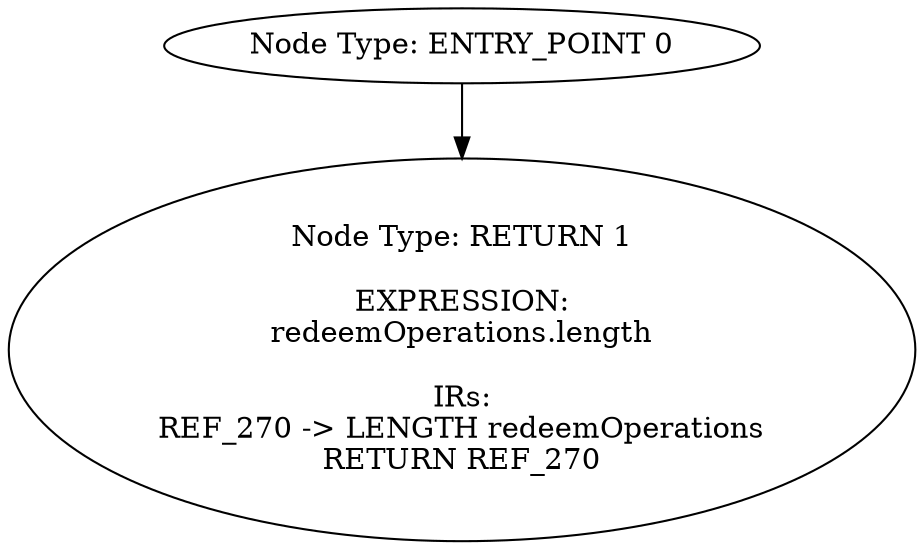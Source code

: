 digraph{
0[label="Node Type: ENTRY_POINT 0
"];
0->1;
1[label="Node Type: RETURN 1

EXPRESSION:
redeemOperations.length

IRs:
REF_270 -> LENGTH redeemOperations
RETURN REF_270"];
}
